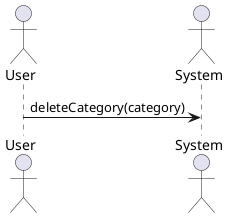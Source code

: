 @startuml delete_category

skinparam backgroundColor #FFFFFF


actor User
actor System


User -> System: deleteCategory(category)

@enduml
